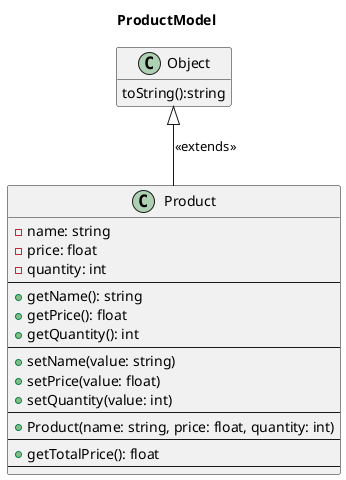@startuml program
title ProductModel
class Product {
    -name: string
    -price: float
    -quantity: int
    --
    +getName(): string
    +getPrice(): float
    +getQuantity(): int
    --
    +setName(value: string)
    +setPrice(value: float)
    +setQuantity(value: int)
    --
    +Product(name: string, price: float, quantity: int)
    --
    +getTotalPrice(): float
    --
}
class Object{
    toString():string
}
Product -up-|>  Object: <<extends>>

hide empty members

@enduml